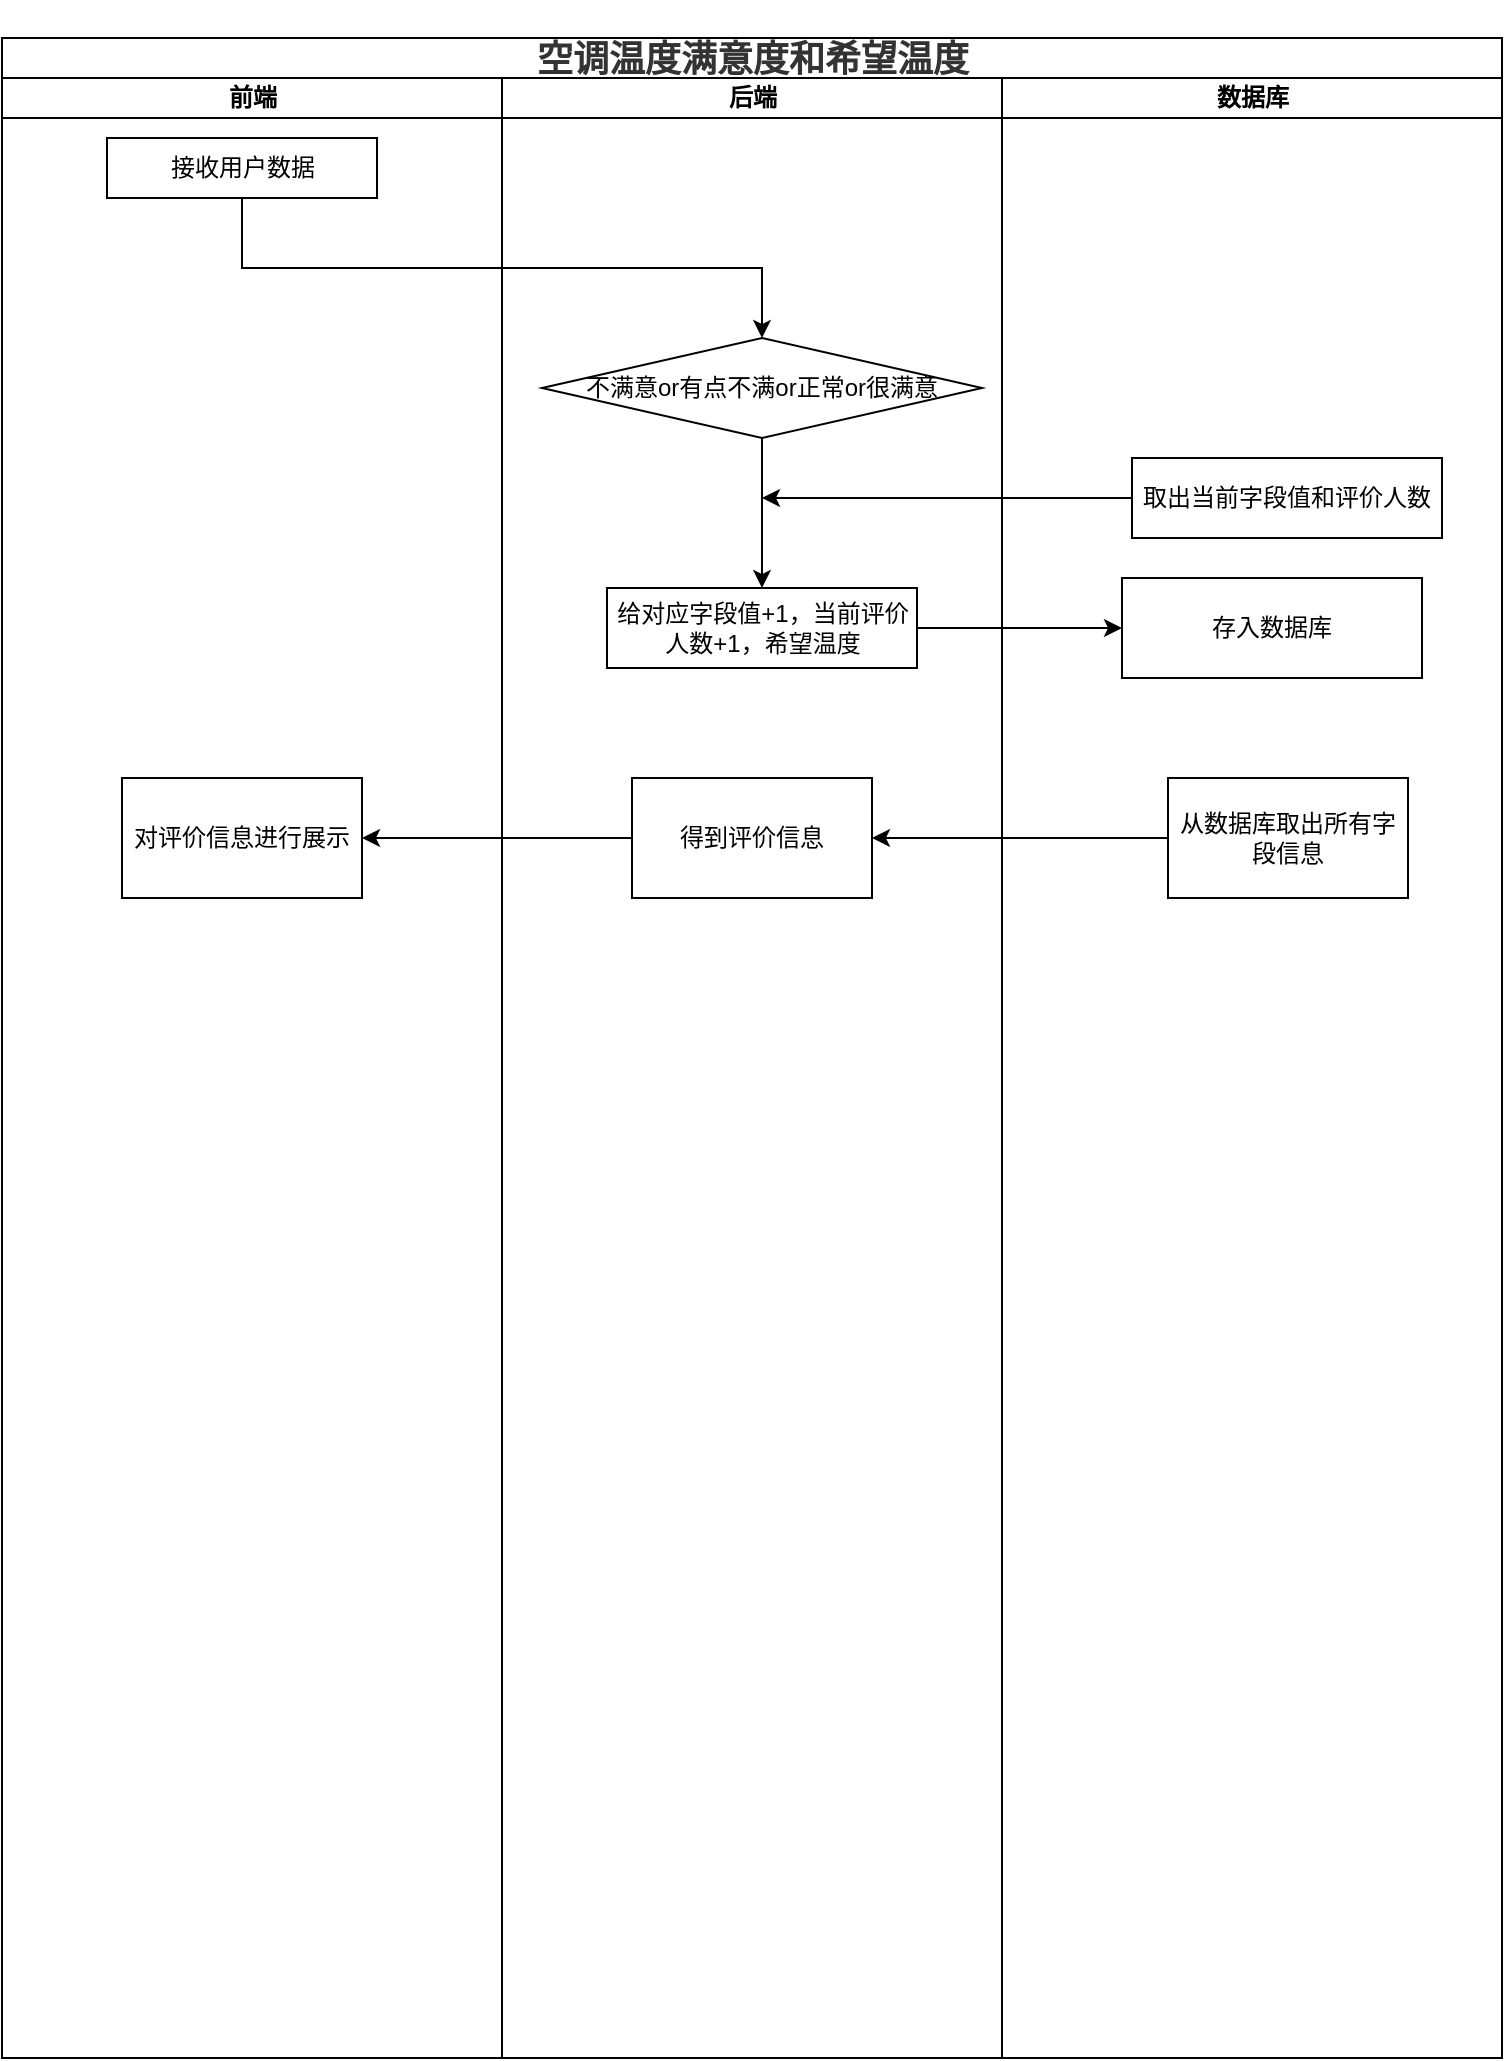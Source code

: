 <mxfile version="15.8.4" type="device"><diagram id="052siCS7yKJ3baEFgvn_" name="第 1 页"><mxGraphModel dx="1102" dy="857" grid="0" gridSize="10" guides="1" tooltips="1" connect="1" arrows="1" fold="1" page="0" pageScale="1" pageWidth="827" pageHeight="1169" math="0" shadow="0"><root><mxCell id="0"/><mxCell id="1" parent="0"/><mxCell id="s1OwqZtzYqzZ4q1ojxsC-1" value="&lt;h3 class=&quot;md-end-block md-heading md-focus&quot; style=&quot;box-sizing: border-box ; font-size: 1.5em ; margin-top: 1rem ; margin-bottom: 1rem ; position: relative ; line-height: 1.43 ; cursor: text ; color: rgb(51 , 51 , 51) ; font-family: &amp;#34;open sans&amp;#34; , &amp;#34;clear sans&amp;#34; , &amp;#34;helvetica neue&amp;#34; , &amp;#34;helvetica&amp;#34; , &amp;#34;arial&amp;#34; , &amp;#34;segoe ui emoji&amp;#34; , sans-serif&quot;&gt;&lt;span class=&quot;md-plain md-expand&quot; style=&quot;box-sizing: border-box&quot;&gt;空调温度满意度和希望温度&lt;/span&gt;&lt;/h3&gt;" style="swimlane;html=1;childLayout=stackLayout;startSize=20;rounded=0;shadow=0;comic=0;labelBackgroundColor=none;strokeWidth=1;fontFamily=Verdana;fontSize=12;align=center;" parent="1" vertex="1"><mxGeometry x="30" y="80" width="750" height="1010" as="geometry"/></mxCell><mxCell id="s1OwqZtzYqzZ4q1ojxsC-2" value="前端" style="swimlane;html=1;startSize=20;" parent="s1OwqZtzYqzZ4q1ojxsC-1" vertex="1"><mxGeometry y="20" width="250" height="990" as="geometry"/></mxCell><mxCell id="s1OwqZtzYqzZ4q1ojxsC-3" value="接收用户数据" style="rounded=0;whiteSpace=wrap;html=1;" parent="s1OwqZtzYqzZ4q1ojxsC-2" vertex="1"><mxGeometry x="52.5" y="30" width="135" height="30" as="geometry"/></mxCell><mxCell id="s1OwqZtzYqzZ4q1ojxsC-4" value="对评价信息进行展示" style="rounded=0;whiteSpace=wrap;html=1;" parent="s1OwqZtzYqzZ4q1ojxsC-2" vertex="1"><mxGeometry x="60" y="350" width="120" height="60" as="geometry"/></mxCell><mxCell id="s1OwqZtzYqzZ4q1ojxsC-5" value="后端" style="swimlane;html=1;startSize=20;" parent="s1OwqZtzYqzZ4q1ojxsC-1" vertex="1"><mxGeometry x="250" y="20" width="250" height="990" as="geometry"/></mxCell><mxCell id="s1OwqZtzYqzZ4q1ojxsC-6" style="edgeStyle=orthogonalEdgeStyle;rounded=0;orthogonalLoop=1;jettySize=auto;html=1;exitX=0.5;exitY=1;exitDx=0;exitDy=0;" parent="s1OwqZtzYqzZ4q1ojxsC-5" source="s1OwqZtzYqzZ4q1ojxsC-7" target="s1OwqZtzYqzZ4q1ojxsC-8" edge="1"><mxGeometry relative="1" as="geometry"/></mxCell><mxCell id="s1OwqZtzYqzZ4q1ojxsC-7" value="不满意or有点不满or正常or很满意" style="rhombus;whiteSpace=wrap;html=1;" parent="s1OwqZtzYqzZ4q1ojxsC-5" vertex="1"><mxGeometry x="20" y="130" width="220" height="50" as="geometry"/></mxCell><mxCell id="s1OwqZtzYqzZ4q1ojxsC-8" value="给对应字段值+1，当前评价人数+1，希望温度" style="rounded=0;whiteSpace=wrap;html=1;" parent="s1OwqZtzYqzZ4q1ojxsC-5" vertex="1"><mxGeometry x="52.5" y="255" width="155" height="40" as="geometry"/></mxCell><mxCell id="s1OwqZtzYqzZ4q1ojxsC-9" value="得到评价信息" style="rounded=0;whiteSpace=wrap;html=1;" parent="s1OwqZtzYqzZ4q1ojxsC-5" vertex="1"><mxGeometry x="65" y="350" width="120" height="60" as="geometry"/></mxCell><mxCell id="s1OwqZtzYqzZ4q1ojxsC-10" value="数据库" style="swimlane;html=1;startSize=20;" parent="s1OwqZtzYqzZ4q1ojxsC-1" vertex="1"><mxGeometry x="500" y="20" width="250" height="990" as="geometry"/></mxCell><mxCell id="s1OwqZtzYqzZ4q1ojxsC-11" value="取出当前字段值和评价人数" style="rounded=0;whiteSpace=wrap;html=1;" parent="s1OwqZtzYqzZ4q1ojxsC-10" vertex="1"><mxGeometry x="65" y="190" width="155" height="40" as="geometry"/></mxCell><mxCell id="s1OwqZtzYqzZ4q1ojxsC-12" value="从数据库取出所有字段信息" style="rounded=0;whiteSpace=wrap;html=1;" parent="s1OwqZtzYqzZ4q1ojxsC-10" vertex="1"><mxGeometry x="83" y="350" width="120" height="60" as="geometry"/></mxCell><mxCell id="s1OwqZtzYqzZ4q1ojxsC-17" value="存入数据库" style="rounded=0;whiteSpace=wrap;html=1;" parent="s1OwqZtzYqzZ4q1ojxsC-10" vertex="1"><mxGeometry x="60" y="250" width="150" height="50" as="geometry"/></mxCell><mxCell id="s1OwqZtzYqzZ4q1ojxsC-13" style="edgeStyle=orthogonalEdgeStyle;rounded=0;orthogonalLoop=1;jettySize=auto;html=1;exitX=0.5;exitY=1;exitDx=0;exitDy=0;entryX=0.5;entryY=0;entryDx=0;entryDy=0;" parent="s1OwqZtzYqzZ4q1ojxsC-1" source="s1OwqZtzYqzZ4q1ojxsC-3" target="s1OwqZtzYqzZ4q1ojxsC-7" edge="1"><mxGeometry relative="1" as="geometry"/></mxCell><mxCell id="s1OwqZtzYqzZ4q1ojxsC-14" style="edgeStyle=orthogonalEdgeStyle;rounded=0;orthogonalLoop=1;jettySize=auto;html=1;exitX=0;exitY=0.5;exitDx=0;exitDy=0;entryX=1;entryY=0.5;entryDx=0;entryDy=0;" parent="s1OwqZtzYqzZ4q1ojxsC-1" source="s1OwqZtzYqzZ4q1ojxsC-12" target="s1OwqZtzYqzZ4q1ojxsC-9" edge="1"><mxGeometry relative="1" as="geometry"/></mxCell><mxCell id="s1OwqZtzYqzZ4q1ojxsC-15" style="edgeStyle=orthogonalEdgeStyle;rounded=0;orthogonalLoop=1;jettySize=auto;html=1;exitX=0;exitY=0.5;exitDx=0;exitDy=0;entryX=1;entryY=0.5;entryDx=0;entryDy=0;" parent="s1OwqZtzYqzZ4q1ojxsC-1" source="s1OwqZtzYqzZ4q1ojxsC-9" target="s1OwqZtzYqzZ4q1ojxsC-4" edge="1"><mxGeometry relative="1" as="geometry"/></mxCell><mxCell id="s1OwqZtzYqzZ4q1ojxsC-18" value="" style="edgeStyle=orthogonalEdgeStyle;rounded=0;orthogonalLoop=1;jettySize=auto;html=1;" parent="s1OwqZtzYqzZ4q1ojxsC-1" source="s1OwqZtzYqzZ4q1ojxsC-8" target="s1OwqZtzYqzZ4q1ojxsC-17" edge="1"><mxGeometry relative="1" as="geometry"/></mxCell><mxCell id="s1OwqZtzYqzZ4q1ojxsC-16" style="edgeStyle=orthogonalEdgeStyle;rounded=0;orthogonalLoop=1;jettySize=auto;html=1;exitX=0;exitY=0.5;exitDx=0;exitDy=0;" parent="1" source="s1OwqZtzYqzZ4q1ojxsC-11" edge="1"><mxGeometry relative="1" as="geometry"><mxPoint x="410" y="310" as="targetPoint"/></mxGeometry></mxCell></root></mxGraphModel></diagram></mxfile>